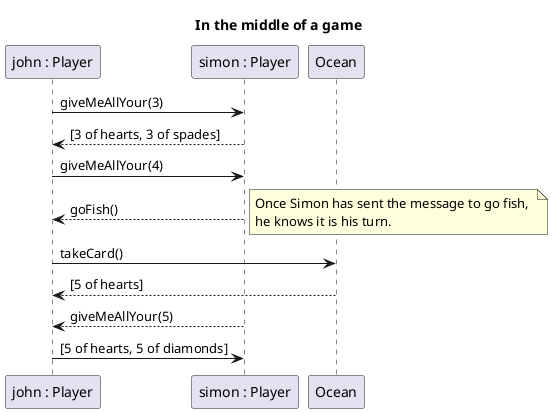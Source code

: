@startuml

title In the middle of a game

participant "john : Player" as John
participant "simon : Player" as Simon
John -> Simon: giveMeAllYour(3)
Simon --> John: [3 of hearts, 3 of spades]
John -> Simon: giveMeAllYour(4)
Simon --> John: goFish()
note right 
    Once Simon has sent the message to go fish, 
    he knows it is his turn. 
end note
John -> Ocean: takeCard()
Ocean --> John: [5 of hearts]
Simon --> John: giveMeAllYour(5)
John -> Simon: [5 of hearts, 5 of diamonds]
@enduml